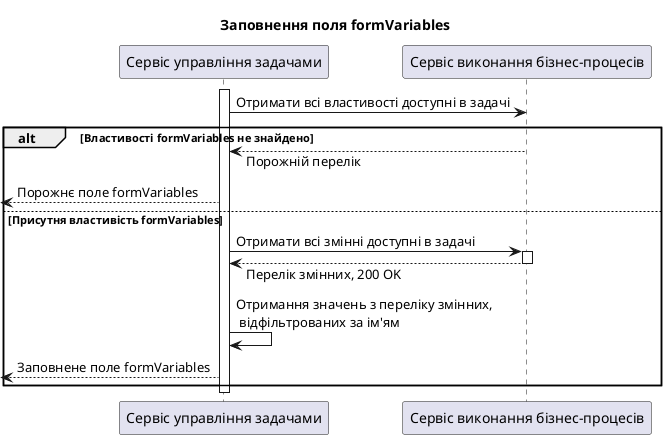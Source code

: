 @startuml
participant "Сервіс управління задачами" as service  order 10
participant "Cервіс виконання бізнес-процесів" as bpms order 20
skinparam responseMessageBelowArrow true

title Заповнення поля formVariables
  activate service
  service -> bpms: Отримати всі властивості доступні в задачі
  alt Властивості formVariables не знайдено
      service <-- bpms: Порожній перелік
      <-- service: Порожнє поле formVariables
  else Присутня властивість formVariables
  service -> bpms: Отримати всі змінні доступні в задачі
  activate bpms
  service <-- bpms: Перелік змінних, 200 OK
  deactivate bpms
  service -> service: Отримання значень з переліку змінних,\n відфільтрованих за ім'ям
  <-- service: Заповнене поле formVariables
  end
  deactivate service
@enduml